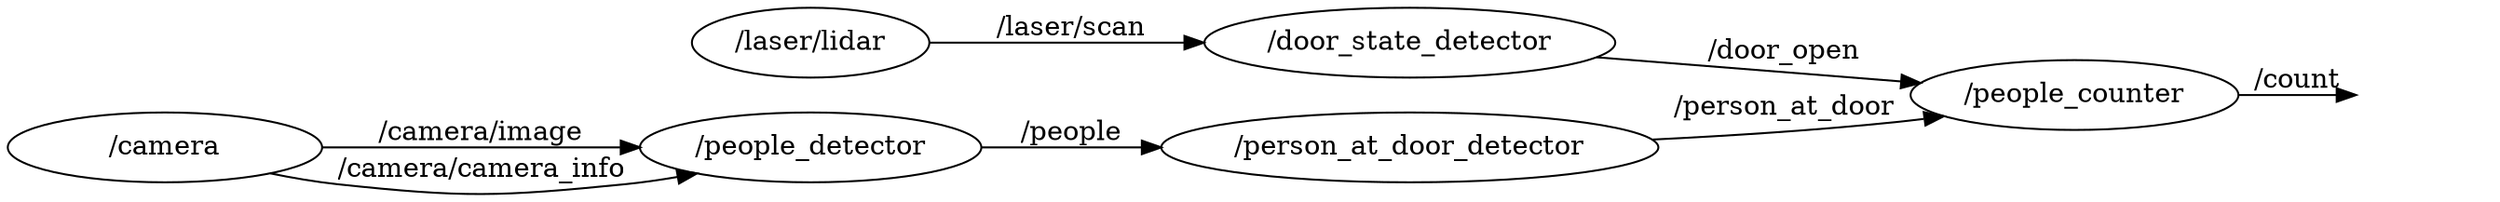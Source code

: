 digraph graphname {
	graph [bb="0,0,906.94,362",
		compound=True,
		rank=same,
		rankdir=LR,
		ranksep=0.2
	];
	n___laser__lidar		 [URL=__laser__lidar,
		height=0.5,
		label="/laser/lidar",
		pos="94.892,240",
		shape=ellipse,
		tooltip="/laser/lidar",
		width=1.336];
	n___door_state_detector	 [URL=__door_state_detector,
		height=0.5,
		label="/door_state_detector",
		pos="364.52,319",
		shape=ellipse,
		tooltip="/door_state_detector",
		width=2.2929];
	n___laser__lidar -> n___door_state_detector	 [URL=topic_3A__laser__scan,
		label="/laser/scan",
		lp="226.78,293.5",
		penwidth=1,
		pos="e,315.23,304.56 132.95,251.15 177.82,264.3 252.91,286.3 305.38,301.67"];
	n___q	 [URL=__q,
		height=0.5,
		label="",
		color="white"
		pos="871.85,202",
		shape=ellipse,
		tooltip="/rosout",
		width=0.97491];
	n___people_counter	 [URL=__people_counter,
		height=0.5,
		label="/people_counter",
		pos="701.51,299",
		shape=ellipse,
		tooltip="/people_counter",
		width=1.8776];
	n___people_counter -> n___q	 [URL=topic_3A__count,
		label="/count",
		lp="809.75,287.5",
		penwidth=1,
		pos="e,863.28,219.73 760.86,290.28 783.6,284.84 808.84,276.08 828.75,262 840.93,253.39 850.95,240.21 858.24,228.4"];
	n___person_at_door_detector	 [URL=__person_at_door_detector,
		height=0.5,
		label="/person_at_door_detector",
		pos="364.52,256",
		shape=ellipse,
		tooltip="/person_at_door_detector",
		width=2.7984];
	n___person_at_door_detector -> n___people_counter	 [URL=topic_3A__person_at_door,
		label="/person_at_door",
		lp="542.77,292.5",
		penwidth=1,
		pos="e,643.47,289.56 450.91,265.27 498.55,270.6 558.74,277.67 612.27,285 619.05,285.93 626.12,286.95 633.17,288"];
	n___door_state_detector -> n___people_counter	 [URL=topic_3A__door_open,
		label="/door_open",
		lp="542.77,319.5",
		penwidth=1,
		pos="e,635.52,302.92 444.38,314.26 499.15,311.01 571.37,306.72 625.33,303.52"];
	n___people_detector	 [URL=__people_detector,
		height=0.5,
		label="/people_detector",
		pos="364.52,105",
		shape=ellipse,
		tooltip="/camera",
		width=1.0832];
	n___people_detector -> n___person_at_door_detector	 [URL=topic_3A__people,
		label="/people",
		lp="701.51,88.5",
		penwidth=1,
		pos="e,865.03,184.27 394.73,93.494 466.59,68.114 651.48,14.64 782.75,81 821.45,100.56 847.45,145.73 860.94,175.01"];
	n___camera	 [URL=__camera,
		height=0.5,
		label="/camera",
		pos="701.51,123",
		shape=ellipse,
		tooltip="/camera",
		width=2.2567];
	n___camera -> n___people_detector	 [URL=topic_3A__camera_image,
		label="/camera/image",
		lp="542.77,113.5",
		penwidth=1,
		pos="e,403.68,102.94 643.16,110.29 632.91,108.52 622.31,106.97 612.27,106 543.72,99.39 464.01,100.66 413.91,102.53"];
	n___camera -> n___people_detector	 [URL=topic_3A__camera_camera_info,
		label="/camera/camera_info",
		lp="542.77,113.5",
		penwidth=1,
		pos="e,403.68,102.94 643.16,110.29 632.91,108.52 622.31,106.97 612.27,106 543.72,99.39 464.01,100.66 413.91,102.53"];

}
